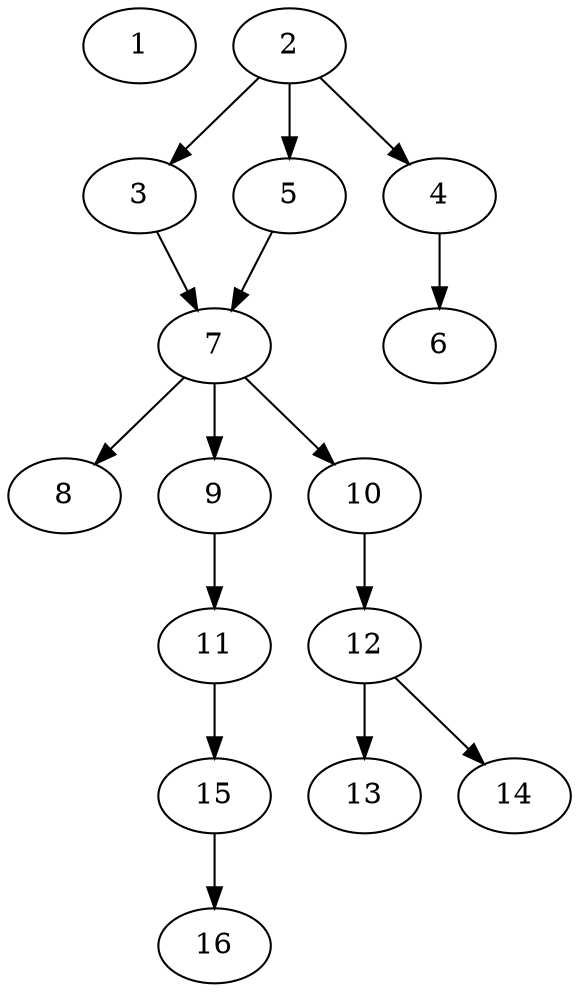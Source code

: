 // DAG (tier=1-easy, mode=compute, n=16, ccr=0.253, fat=0.448, density=0.366, regular=0.654, jump=0.064, mindata=262144, maxdata=2097152)
// DAG automatically generated by daggen at Sun Aug 24 16:33:32 2025
// /home/ermia/Project/Environments/daggen/bin/daggen --dot --ccr 0.253 --fat 0.448 --regular 0.654 --density 0.366 --jump 0.064 --mindata 262144 --maxdata 2097152 -n 16 
digraph G {
  1 [size="891521994577932", alpha="0.10", expect_size="445760997288966"]
  2 [size="5165484005644421", alpha="0.14", expect_size="2582742002822210"]
  2 -> 3 [size ="2216236679168"]
  2 -> 4 [size ="2216236679168"]
  2 -> 5 [size ="2216236679168"]
  3 [size="259190431831303", alpha="0.18", expect_size="129595215915651"]
  3 -> 7 [size ="8155371143168"]
  4 [size="11249737740687698", alpha="0.19", expect_size="5624868870343849"]
  4 -> 6 [size ="6204214476800"]
  5 [size="2386334966611968000", alpha="0.13", expect_size="1193167483305984000"]
  5 -> 7 [size ="14286009139200"]
  6 [size="8080624307070723", alpha="0.08", expect_size="4040312153535361"]
  7 [size="1136115335158562816", alpha="0.04", expect_size="568057667579281408"]
  7 -> 8 [size ="8710403391488"]
  7 -> 9 [size ="8710403391488"]
  7 -> 10 [size ="8710403391488"]
  8 [size="235236813160608", alpha="0.02", expect_size="117618406580304"]
  9 [size="2251072290065859", alpha="0.05", expect_size="1125536145032929"]
  9 -> 11 [size ="1486805270528"]
  10 [size="383841729760434", alpha="0.19", expect_size="191920864880217"]
  10 -> 12 [size ="12241193664512"]
  11 [size="15900570454617272", alpha="0.04", expect_size="7950285227308636"]
  11 -> 15 [size ="26102797959168"]
  12 [size="50230719442796808", alpha="0.08", expect_size="25115359721398404"]
  12 -> 13 [size ="23732412219392"]
  12 -> 14 [size ="23732412219392"]
  13 [size="345121157545984000", alpha="0.01", expect_size="172560578772992000"]
  14 [size="1345104892917710848", alpha="0.18", expect_size="672552446458855424"]
  15 [size="1001543019035348", alpha="0.12", expect_size="500771509517674"]
  15 -> 16 [size ="2959802892288"]
  16 [size="803817423097561088", alpha="0.09", expect_size="401908711548780544"]
}